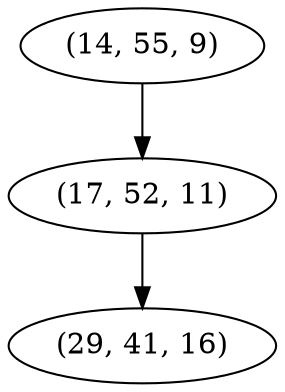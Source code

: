 digraph tree {
    "(14, 55, 9)";
    "(17, 52, 11)";
    "(29, 41, 16)";
    "(14, 55, 9)" -> "(17, 52, 11)";
    "(17, 52, 11)" -> "(29, 41, 16)";
}
